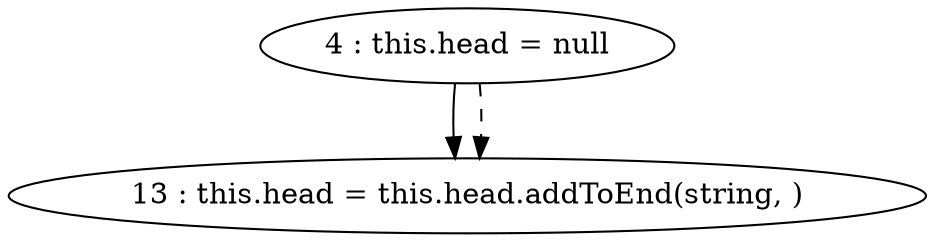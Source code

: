 digraph G {
"4 : this.head = null"
"4 : this.head = null" -> "13 : this.head = this.head.addToEnd(string, )"
"4 : this.head = null" -> "13 : this.head = this.head.addToEnd(string, )" [style=dashed]
"13 : this.head = this.head.addToEnd(string, )"
}